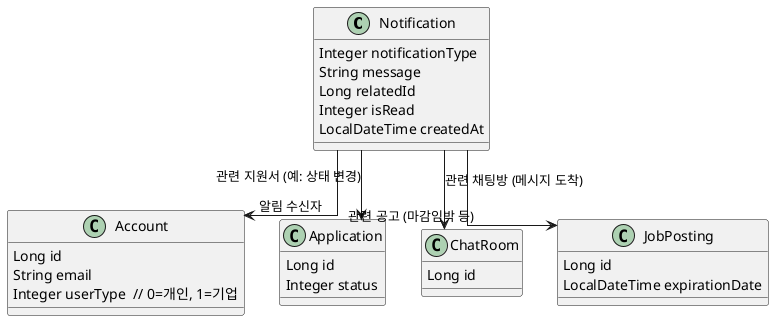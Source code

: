 @startuml
skinparam classAttributeIconSize 0
skinparam linetype ortho

class Notification {
  Integer notificationType
  String message
  Long relatedId
  Integer isRead
  LocalDateTime createdAt
}

class Account {
  Long id
  String email
  Integer userType  // 0=개인, 1=기업
}

class Application {
  Long id
  Integer status
}

class ChatRoom {
  Long id
}

class JobPosting {
  Long id
  LocalDateTime expirationDate
}

Notification --> Account : 알림 수신자

Notification --> Application : 관련 지원서 (예: 상태 변경)
Notification --> ChatRoom : 관련 채팅방 (메시지 도착)
Notification --> JobPosting : 관련 공고 (마감임박 등)

@enduml
